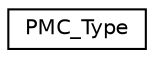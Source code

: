 digraph "Graphical Class Hierarchy"
{
 // LATEX_PDF_SIZE
  edge [fontname="Helvetica",fontsize="10",labelfontname="Helvetica",labelfontsize="10"];
  node [fontname="Helvetica",fontsize="10",shape=record];
  rankdir="LR";
  Node0 [label="PMC_Type",height=0.2,width=0.4,color="black", fillcolor="white", style="filled",URL="$struct_p_m_c___type.html",tooltip=" "];
}
